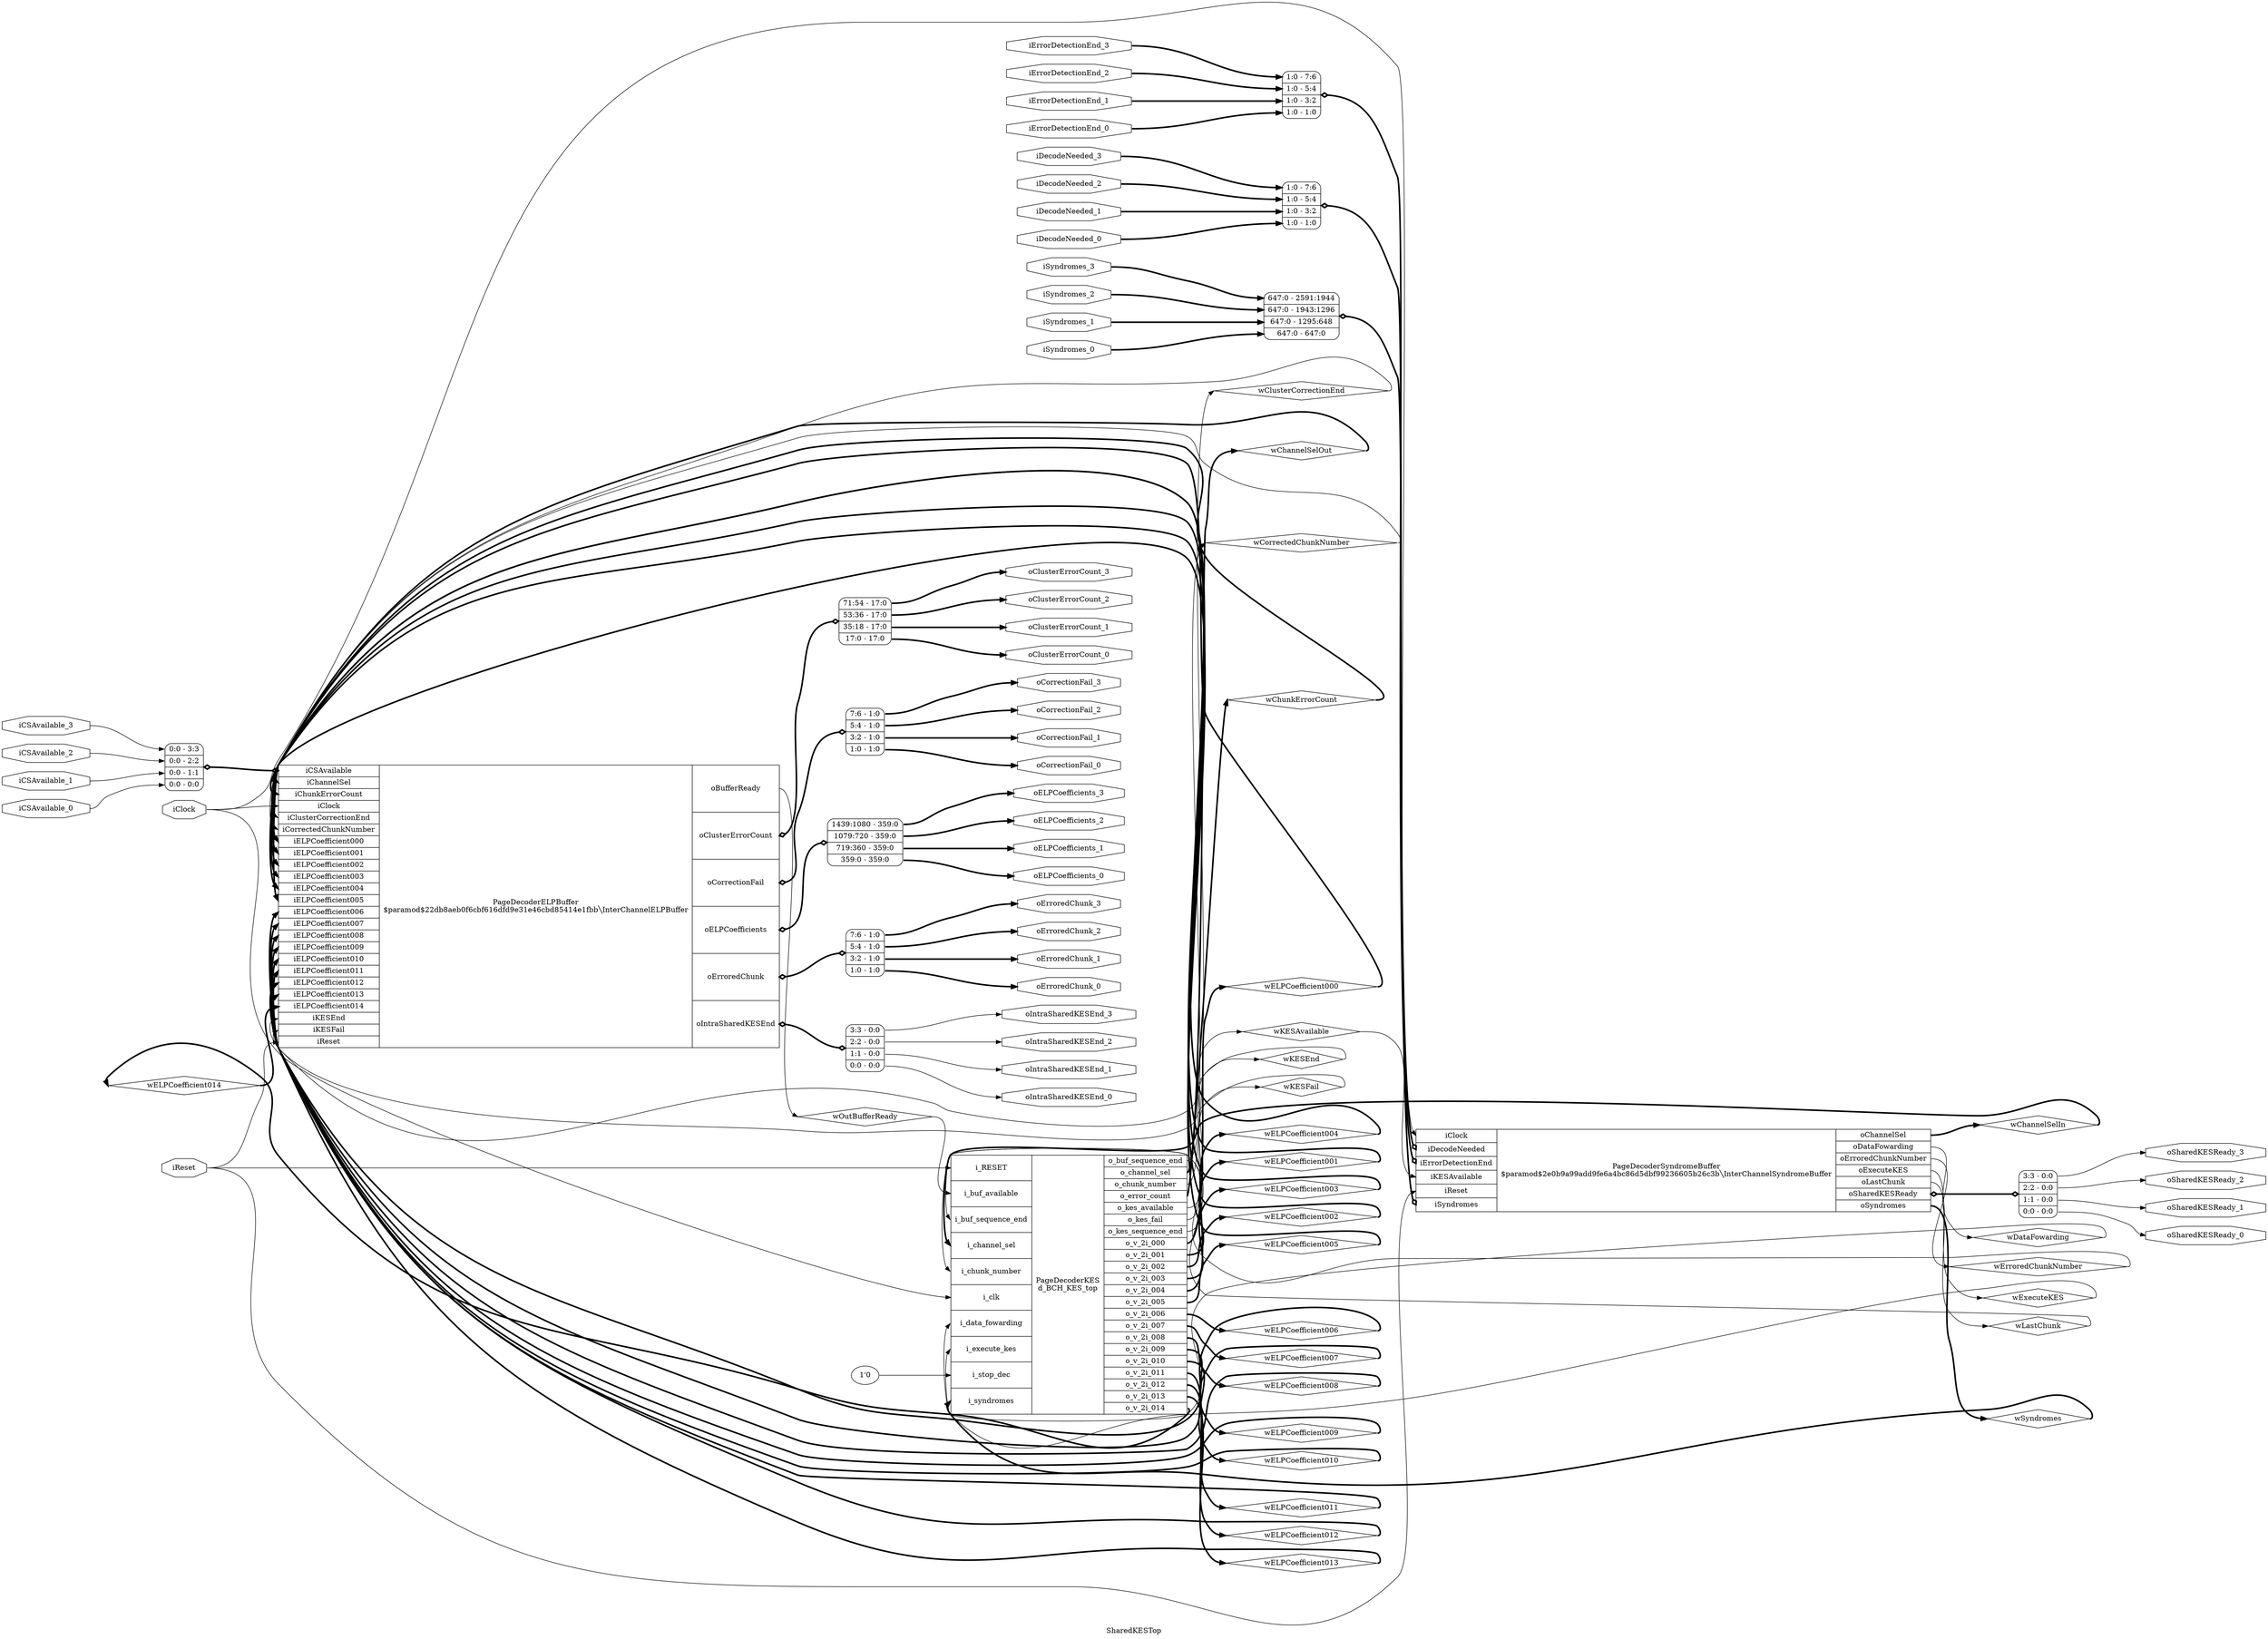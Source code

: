 digraph "SharedKESTop" {
label="SharedKESTop";
rankdir="LR";
remincross=true;
n1 [ shape=diamond, label="wELPCoefficient014", color="black", fontcolor="black" ];
n2 [ shape=diamond, label="wELPCoefficient013", color="black", fontcolor="black" ];
n3 [ shape=diamond, label="wELPCoefficient012", color="black", fontcolor="black" ];
n4 [ shape=diamond, label="wELPCoefficient011", color="black", fontcolor="black" ];
n5 [ shape=diamond, label="wELPCoefficient010", color="black", fontcolor="black" ];
n6 [ shape=diamond, label="wELPCoefficient009", color="black", fontcolor="black" ];
n7 [ shape=diamond, label="wELPCoefficient008", color="black", fontcolor="black" ];
n8 [ shape=diamond, label="wELPCoefficient007", color="black", fontcolor="black" ];
n9 [ shape=diamond, label="wELPCoefficient006", color="black", fontcolor="black" ];
n10 [ shape=diamond, label="wELPCoefficient005", color="black", fontcolor="black" ];
n11 [ shape=diamond, label="wELPCoefficient004", color="black", fontcolor="black" ];
n12 [ shape=diamond, label="wELPCoefficient003", color="black", fontcolor="black" ];
n13 [ shape=diamond, label="wELPCoefficient002", color="black", fontcolor="black" ];
n14 [ shape=diamond, label="wELPCoefficient001", color="black", fontcolor="black" ];
n15 [ shape=diamond, label="wELPCoefficient000", color="black", fontcolor="black" ];
n16 [ shape=diamond, label="wSyndromes", color="black", fontcolor="black" ];
n17 [ shape=diamond, label="wChannelSelOut", color="black", fontcolor="black" ];
n18 [ shape=diamond, label="wChannelSelIn", color="black", fontcolor="black" ];
n19 [ shape=diamond, label="wChunkErrorCount", color="black", fontcolor="black" ];
n20 [ shape=diamond, label="wClusterCorrectionEnd", color="black", fontcolor="black" ];
n21 [ shape=diamond, label="wCorrectedChunkNumber", color="black", fontcolor="black" ];
n22 [ shape=diamond, label="wKESFail", color="black", fontcolor="black" ];
n23 [ shape=diamond, label="wKESEnd", color="black", fontcolor="black" ];
n24 [ shape=diamond, label="wOutBufferReady", color="black", fontcolor="black" ];
n25 [ shape=diamond, label="wLastChunk", color="black", fontcolor="black" ];
n26 [ shape=diamond, label="wDataFowarding", color="black", fontcolor="black" ];
n27 [ shape=diamond, label="wErroredChunkNumber", color="black", fontcolor="black" ];
n28 [ shape=diamond, label="wExecuteKES", color="black", fontcolor="black" ];
n29 [ shape=diamond, label="wKESAvailable", color="black", fontcolor="black" ];
n30 [ shape=octagon, label="oELPCoefficients_3", color="black", fontcolor="black" ];
n31 [ shape=octagon, label="oClusterErrorCount_3", color="black", fontcolor="black" ];
n32 [ shape=octagon, label="oCorrectionFail_3", color="black", fontcolor="black" ];
n33 [ shape=octagon, label="oErroredChunk_3", color="black", fontcolor="black" ];
n34 [ shape=octagon, label="oIntraSharedKESEnd_3", color="black", fontcolor="black" ];
n35 [ shape=octagon, label="iCSAvailable_3", color="black", fontcolor="black" ];
n36 [ shape=octagon, label="iSyndromes_3", color="black", fontcolor="black" ];
n37 [ shape=octagon, label="iDecodeNeeded_3", color="black", fontcolor="black" ];
n38 [ shape=octagon, label="iErrorDetectionEnd_3", color="black", fontcolor="black" ];
n39 [ shape=octagon, label="oSharedKESReady_3", color="black", fontcolor="black" ];
n40 [ shape=octagon, label="oELPCoefficients_2", color="black", fontcolor="black" ];
n41 [ shape=octagon, label="oClusterErrorCount_2", color="black", fontcolor="black" ];
n42 [ shape=octagon, label="oCorrectionFail_2", color="black", fontcolor="black" ];
n43 [ shape=octagon, label="oErroredChunk_2", color="black", fontcolor="black" ];
n44 [ shape=octagon, label="oIntraSharedKESEnd_2", color="black", fontcolor="black" ];
n45 [ shape=octagon, label="iCSAvailable_2", color="black", fontcolor="black" ];
n46 [ shape=octagon, label="iSyndromes_2", color="black", fontcolor="black" ];
n47 [ shape=octagon, label="iDecodeNeeded_2", color="black", fontcolor="black" ];
n48 [ shape=octagon, label="iErrorDetectionEnd_2", color="black", fontcolor="black" ];
n49 [ shape=octagon, label="oSharedKESReady_2", color="black", fontcolor="black" ];
n50 [ shape=octagon, label="oELPCoefficients_1", color="black", fontcolor="black" ];
n51 [ shape=octagon, label="oClusterErrorCount_1", color="black", fontcolor="black" ];
n52 [ shape=octagon, label="oCorrectionFail_1", color="black", fontcolor="black" ];
n53 [ shape=octagon, label="oErroredChunk_1", color="black", fontcolor="black" ];
n54 [ shape=octagon, label="oIntraSharedKESEnd_1", color="black", fontcolor="black" ];
n55 [ shape=octagon, label="iCSAvailable_1", color="black", fontcolor="black" ];
n56 [ shape=octagon, label="iSyndromes_1", color="black", fontcolor="black" ];
n57 [ shape=octagon, label="iDecodeNeeded_1", color="black", fontcolor="black" ];
n58 [ shape=octagon, label="iErrorDetectionEnd_1", color="black", fontcolor="black" ];
n59 [ shape=octagon, label="oSharedKESReady_1", color="black", fontcolor="black" ];
n60 [ shape=octagon, label="oELPCoefficients_0", color="black", fontcolor="black" ];
n61 [ shape=octagon, label="oClusterErrorCount_0", color="black", fontcolor="black" ];
n62 [ shape=octagon, label="oCorrectionFail_0", color="black", fontcolor="black" ];
n63 [ shape=octagon, label="oErroredChunk_0", color="black", fontcolor="black" ];
n64 [ shape=octagon, label="oIntraSharedKESEnd_0", color="black", fontcolor="black" ];
n65 [ shape=octagon, label="iCSAvailable_0", color="black", fontcolor="black" ];
n66 [ shape=octagon, label="iSyndromes_0", color="black", fontcolor="black" ];
n67 [ shape=octagon, label="iDecodeNeeded_0", color="black", fontcolor="black" ];
n68 [ shape=octagon, label="iErrorDetectionEnd_0", color="black", fontcolor="black" ];
n69 [ shape=octagon, label="oSharedKESReady_0", color="black", fontcolor="black" ];
n70 [ shape=octagon, label="iReset", color="black", fontcolor="black" ];
n71 [ shape=octagon, label="iClock", color="black", fontcolor="black" ];
c100 [ shape=record, label="{{<p72> iCSAvailable|<p73> iChannelSel|<p74> iChunkErrorCount|<p71> iClock|<p75> iClusterCorrectionEnd|<p76> iCorrectedChunkNumber|<p77> iELPCoefficient000|<p78> iELPCoefficient001|<p79> iELPCoefficient002|<p80> iELPCoefficient003|<p81> iELPCoefficient004|<p82> iELPCoefficient005|<p83> iELPCoefficient006|<p84> iELPCoefficient007|<p85> iELPCoefficient008|<p86> iELPCoefficient009|<p87> iELPCoefficient010|<p88> iELPCoefficient011|<p89> iELPCoefficient012|<p90> iELPCoefficient013|<p91> iELPCoefficient014|<p92> iKESEnd|<p93> iKESFail|<p70> iReset}|PageDecoderELPBuffer\n$paramod$22db8aeb0f6cbf616dfd9e31e46cbd85414e1fbb&#9586;InterChannelELPBuffer|{<p94> oBufferReady|<p95> oClusterErrorCount|<p96> oCorrectionFail|<p97> oELPCoefficients|<p98> oErroredChunk|<p99> oIntraSharedKESEnd}}",  ];
x0 [ shape=record, style=rounded, label="<s3> 1439:1080 - 359:0 |<s2> 1079:720 - 359:0 |<s1> 719:360 - 359:0 |<s0> 359:0 - 359:0 ", color="black", fontcolor="black" ];
c100:p97:e -> x0:w [arrowhead=odiamond, arrowtail=odiamond, dir=both, color="black", fontcolor="black", style="setlinewidth(3)", label=""];
x1 [ shape=record, style=rounded, label="<s3> 71:54 - 17:0 |<s2> 53:36 - 17:0 |<s1> 35:18 - 17:0 |<s0> 17:0 - 17:0 ", color="black", fontcolor="black" ];
c100:p95:e -> x1:w [arrowhead=odiamond, arrowtail=odiamond, dir=both, color="black", fontcolor="black", style="setlinewidth(3)", label=""];
x2 [ shape=record, style=rounded, label="<s3> 7:6 - 1:0 |<s2> 5:4 - 1:0 |<s1> 3:2 - 1:0 |<s0> 1:0 - 1:0 ", color="black", fontcolor="black" ];
c100:p96:e -> x2:w [arrowhead=odiamond, arrowtail=odiamond, dir=both, color="black", fontcolor="black", style="setlinewidth(3)", label=""];
x3 [ shape=record, style=rounded, label="<s3> 7:6 - 1:0 |<s2> 5:4 - 1:0 |<s1> 3:2 - 1:0 |<s0> 1:0 - 1:0 ", color="black", fontcolor="black" ];
c100:p98:e -> x3:w [arrowhead=odiamond, arrowtail=odiamond, dir=both, color="black", fontcolor="black", style="setlinewidth(3)", label=""];
x4 [ shape=record, style=rounded, label="<s3> 3:3 - 0:0 |<s2> 2:2 - 0:0 |<s1> 1:1 - 0:0 |<s0> 0:0 - 0:0 ", color="black", fontcolor="black" ];
c100:p99:e -> x4:w [arrowhead=odiamond, arrowtail=odiamond, dir=both, color="black", fontcolor="black", style="setlinewidth(3)", label=""];
x5 [ shape=record, style=rounded, label="<s3> 0:0 - 3:3 |<s2> 0:0 - 2:2 |<s1> 0:0 - 1:1 |<s0> 0:0 - 0:0 ", color="black", fontcolor="black" ];
x5:e -> c100:p72:w [arrowhead=odiamond, arrowtail=odiamond, dir=both, color="black", fontcolor="black", style="setlinewidth(3)", label=""];
v6 [ label="1'0" ];
c133 [ shape=record, label="{{<p101> i_RESET|<p102> i_buf_available|<p103> i_buf_sequence_end|<p104> i_channel_sel|<p105> i_chunk_number|<p106> i_clk|<p107> i_data_fowarding|<p108> i_execute_kes|<p109> i_stop_dec|<p110> i_syndromes}|PageDecoderKES\nd_BCH_KES_top|{<p111> o_buf_sequence_end|<p112> o_channel_sel|<p113> o_chunk_number|<p114> o_error_count|<p115> o_kes_available|<p116> o_kes_fail|<p117> o_kes_sequence_end|<p118> o_v_2i_000|<p119> o_v_2i_001|<p120> o_v_2i_002|<p121> o_v_2i_003|<p122> o_v_2i_004|<p123> o_v_2i_005|<p124> o_v_2i_006|<p125> o_v_2i_007|<p126> o_v_2i_008|<p127> o_v_2i_009|<p128> o_v_2i_010|<p129> o_v_2i_011|<p130> o_v_2i_012|<p131> o_v_2i_013|<p132> o_v_2i_014}}",  ];
c145 [ shape=record, label="{{<p71> iClock|<p134> iDecodeNeeded|<p135> iErrorDetectionEnd|<p136> iKESAvailable|<p70> iReset|<p137> iSyndromes}|PageDecoderSyndromeBuffer\n$paramod$2e0b9a99add9fe6a4bc86d5dbf99236605b26c3b&#9586;InterChannelSyndromeBuffer|{<p138> oChannelSel|<p139> oDataFowarding|<p140> oErroredChunkNumber|<p141> oExecuteKES|<p142> oLastChunk|<p143> oSharedKESReady|<p144> oSyndromes}}",  ];
x7 [ shape=record, style=rounded, label="<s3> 3:3 - 0:0 |<s2> 2:2 - 0:0 |<s1> 1:1 - 0:0 |<s0> 0:0 - 0:0 ", color="black", fontcolor="black" ];
c145:p143:e -> x7:w [arrowhead=odiamond, arrowtail=odiamond, dir=both, color="black", fontcolor="black", style="setlinewidth(3)", label=""];
x8 [ shape=record, style=rounded, label="<s3> 647:0 - 2591:1944 |<s2> 647:0 - 1943:1296 |<s1> 647:0 - 1295:648 |<s0> 647:0 - 647:0 ", color="black", fontcolor="black" ];
x8:e -> c145:p137:w [arrowhead=odiamond, arrowtail=odiamond, dir=both, color="black", fontcolor="black", style="setlinewidth(3)", label=""];
x9 [ shape=record, style=rounded, label="<s3> 1:0 - 7:6 |<s2> 1:0 - 5:4 |<s1> 1:0 - 3:2 |<s0> 1:0 - 1:0 ", color="black", fontcolor="black" ];
x9:e -> c145:p134:w [arrowhead=odiamond, arrowtail=odiamond, dir=both, color="black", fontcolor="black", style="setlinewidth(3)", label=""];
x10 [ shape=record, style=rounded, label="<s3> 1:0 - 7:6 |<s2> 1:0 - 5:4 |<s1> 1:0 - 3:2 |<s0> 1:0 - 1:0 ", color="black", fontcolor="black" ];
x10:e -> c145:p135:w [arrowhead=odiamond, arrowtail=odiamond, dir=both, color="black", fontcolor="black", style="setlinewidth(3)", label=""];
c133:p132:e -> n1:w [color="black", fontcolor="black", style="setlinewidth(3)", label=""];
n1:e -> c100:p91:w [color="black", fontcolor="black", style="setlinewidth(3)", label=""];
c133:p123:e -> n10:w [color="black", fontcolor="black", style="setlinewidth(3)", label=""];
n10:e -> c100:p82:w [color="black", fontcolor="black", style="setlinewidth(3)", label=""];
c133:p122:e -> n11:w [color="black", fontcolor="black", style="setlinewidth(3)", label=""];
n11:e -> c100:p81:w [color="black", fontcolor="black", style="setlinewidth(3)", label=""];
c133:p121:e -> n12:w [color="black", fontcolor="black", style="setlinewidth(3)", label=""];
n12:e -> c100:p80:w [color="black", fontcolor="black", style="setlinewidth(3)", label=""];
c133:p120:e -> n13:w [color="black", fontcolor="black", style="setlinewidth(3)", label=""];
n13:e -> c100:p79:w [color="black", fontcolor="black", style="setlinewidth(3)", label=""];
c133:p119:e -> n14:w [color="black", fontcolor="black", style="setlinewidth(3)", label=""];
n14:e -> c100:p78:w [color="black", fontcolor="black", style="setlinewidth(3)", label=""];
c133:p118:e -> n15:w [color="black", fontcolor="black", style="setlinewidth(3)", label=""];
n15:e -> c100:p77:w [color="black", fontcolor="black", style="setlinewidth(3)", label=""];
c145:p144:e -> n16:w [color="black", fontcolor="black", style="setlinewidth(3)", label=""];
n16:e -> c133:p110:w [color="black", fontcolor="black", style="setlinewidth(3)", label=""];
c133:p112:e -> n17:w [color="black", fontcolor="black", style="setlinewidth(3)", label=""];
n17:e -> c100:p73:w [color="black", fontcolor="black", style="setlinewidth(3)", label=""];
c145:p138:e -> n18:w [color="black", fontcolor="black", style="setlinewidth(3)", label=""];
n18:e -> c133:p104:w [color="black", fontcolor="black", style="setlinewidth(3)", label=""];
c133:p114:e -> n19:w [color="black", fontcolor="black", style="setlinewidth(3)", label=""];
n19:e -> c100:p74:w [color="black", fontcolor="black", style="setlinewidth(3)", label=""];
c133:p131:e -> n2:w [color="black", fontcolor="black", style="setlinewidth(3)", label=""];
n2:e -> c100:p90:w [color="black", fontcolor="black", style="setlinewidth(3)", label=""];
c133:p111:e -> n20:w [color="black", fontcolor="black", label=""];
n20:e -> c100:p75:w [color="black", fontcolor="black", label=""];
c133:p113:e -> n21:w [color="black", fontcolor="black", label=""];
n21:e -> c100:p76:w [color="black", fontcolor="black", label=""];
c133:p116:e -> n22:w [color="black", fontcolor="black", label=""];
n22:e -> c100:p93:w [color="black", fontcolor="black", label=""];
c133:p117:e -> n23:w [color="black", fontcolor="black", label=""];
n23:e -> c100:p92:w [color="black", fontcolor="black", label=""];
c100:p94:e -> n24:w [color="black", fontcolor="black", label=""];
n24:e -> c133:p102:w [color="black", fontcolor="black", label=""];
c145:p142:e -> n25:w [color="black", fontcolor="black", label=""];
n25:e -> c133:p103:w [color="black", fontcolor="black", label=""];
c145:p139:e -> n26:w [color="black", fontcolor="black", label=""];
n26:e -> c133:p107:w [color="black", fontcolor="black", label=""];
c145:p140:e -> n27:w [color="black", fontcolor="black", label=""];
n27:e -> c133:p105:w [color="black", fontcolor="black", label=""];
c145:p141:e -> n28:w [color="black", fontcolor="black", label=""];
n28:e -> c133:p108:w [color="black", fontcolor="black", label=""];
c133:p115:e -> n29:w [color="black", fontcolor="black", label=""];
n29:e -> c145:p136:w [color="black", fontcolor="black", label=""];
c133:p130:e -> n3:w [color="black", fontcolor="black", style="setlinewidth(3)", label=""];
n3:e -> c100:p89:w [color="black", fontcolor="black", style="setlinewidth(3)", label=""];
x0:s3:e -> n30:w [color="black", fontcolor="black", style="setlinewidth(3)", label=""];
x1:s3:e -> n31:w [color="black", fontcolor="black", style="setlinewidth(3)", label=""];
x2:s3:e -> n32:w [color="black", fontcolor="black", style="setlinewidth(3)", label=""];
x3:s3:e -> n33:w [color="black", fontcolor="black", style="setlinewidth(3)", label=""];
x4:s3:e -> n34:w [color="black", fontcolor="black", label=""];
n35:e -> x5:s3:w [color="black", fontcolor="black", label=""];
n36:e -> x8:s3:w [color="black", fontcolor="black", style="setlinewidth(3)", label=""];
n37:e -> x9:s3:w [color="black", fontcolor="black", style="setlinewidth(3)", label=""];
n38:e -> x10:s3:w [color="black", fontcolor="black", style="setlinewidth(3)", label=""];
x7:s3:e -> n39:w [color="black", fontcolor="black", label=""];
c133:p129:e -> n4:w [color="black", fontcolor="black", style="setlinewidth(3)", label=""];
n4:e -> c100:p88:w [color="black", fontcolor="black", style="setlinewidth(3)", label=""];
x0:s2:e -> n40:w [color="black", fontcolor="black", style="setlinewidth(3)", label=""];
x1:s2:e -> n41:w [color="black", fontcolor="black", style="setlinewidth(3)", label=""];
x2:s2:e -> n42:w [color="black", fontcolor="black", style="setlinewidth(3)", label=""];
x3:s2:e -> n43:w [color="black", fontcolor="black", style="setlinewidth(3)", label=""];
x4:s2:e -> n44:w [color="black", fontcolor="black", label=""];
n45:e -> x5:s2:w [color="black", fontcolor="black", label=""];
n46:e -> x8:s2:w [color="black", fontcolor="black", style="setlinewidth(3)", label=""];
n47:e -> x9:s2:w [color="black", fontcolor="black", style="setlinewidth(3)", label=""];
n48:e -> x10:s2:w [color="black", fontcolor="black", style="setlinewidth(3)", label=""];
x7:s2:e -> n49:w [color="black", fontcolor="black", label=""];
c133:p128:e -> n5:w [color="black", fontcolor="black", style="setlinewidth(3)", label=""];
n5:e -> c100:p87:w [color="black", fontcolor="black", style="setlinewidth(3)", label=""];
x0:s1:e -> n50:w [color="black", fontcolor="black", style="setlinewidth(3)", label=""];
x1:s1:e -> n51:w [color="black", fontcolor="black", style="setlinewidth(3)", label=""];
x2:s1:e -> n52:w [color="black", fontcolor="black", style="setlinewidth(3)", label=""];
x3:s1:e -> n53:w [color="black", fontcolor="black", style="setlinewidth(3)", label=""];
x4:s1:e -> n54:w [color="black", fontcolor="black", label=""];
n55:e -> x5:s1:w [color="black", fontcolor="black", label=""];
n56:e -> x8:s1:w [color="black", fontcolor="black", style="setlinewidth(3)", label=""];
n57:e -> x9:s1:w [color="black", fontcolor="black", style="setlinewidth(3)", label=""];
n58:e -> x10:s1:w [color="black", fontcolor="black", style="setlinewidth(3)", label=""];
x7:s1:e -> n59:w [color="black", fontcolor="black", label=""];
c133:p127:e -> n6:w [color="black", fontcolor="black", style="setlinewidth(3)", label=""];
n6:e -> c100:p86:w [color="black", fontcolor="black", style="setlinewidth(3)", label=""];
x0:s0:e -> n60:w [color="black", fontcolor="black", style="setlinewidth(3)", label=""];
x1:s0:e -> n61:w [color="black", fontcolor="black", style="setlinewidth(3)", label=""];
x2:s0:e -> n62:w [color="black", fontcolor="black", style="setlinewidth(3)", label=""];
x3:s0:e -> n63:w [color="black", fontcolor="black", style="setlinewidth(3)", label=""];
x4:s0:e -> n64:w [color="black", fontcolor="black", label=""];
n65:e -> x5:s0:w [color="black", fontcolor="black", label=""];
n66:e -> x8:s0:w [color="black", fontcolor="black", style="setlinewidth(3)", label=""];
n67:e -> x9:s0:w [color="black", fontcolor="black", style="setlinewidth(3)", label=""];
n68:e -> x10:s0:w [color="black", fontcolor="black", style="setlinewidth(3)", label=""];
x7:s0:e -> n69:w [color="black", fontcolor="black", label=""];
c133:p126:e -> n7:w [color="black", fontcolor="black", style="setlinewidth(3)", label=""];
n7:e -> c100:p85:w [color="black", fontcolor="black", style="setlinewidth(3)", label=""];
n70:e -> c100:p70:w [color="black", fontcolor="black", label=""];
n70:e -> c133:p101:w [color="black", fontcolor="black", label=""];
n70:e -> c145:p70:w [color="black", fontcolor="black", label=""];
n71:e -> c100:p71:w [color="black", fontcolor="black", label=""];
n71:e -> c133:p106:w [color="black", fontcolor="black", label=""];
n71:e -> c145:p71:w [color="black", fontcolor="black", label=""];
c133:p125:e -> n8:w [color="black", fontcolor="black", style="setlinewidth(3)", label=""];
n8:e -> c100:p84:w [color="black", fontcolor="black", style="setlinewidth(3)", label=""];
c133:p124:e -> n9:w [color="black", fontcolor="black", style="setlinewidth(3)", label=""];
n9:e -> c100:p83:w [color="black", fontcolor="black", style="setlinewidth(3)", label=""];
v6:e -> c133:p109:w [color="black", fontcolor="black", label=""];
}
